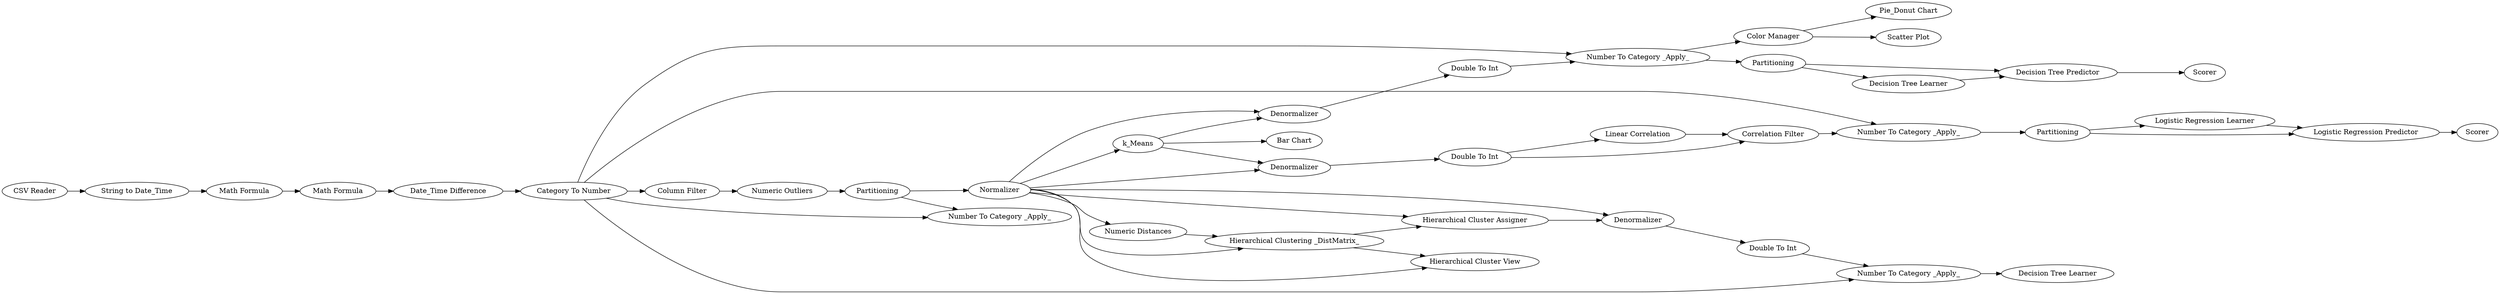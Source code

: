 digraph {
	"290038413318988604_36" [label=Scorer]
	"290038413318988604_7" [label="Column Filter"]
	"290038413318988604_25" [label="Double To Int"]
	"290038413318988604_40" [label=Partitioning]
	"290038413318988604_34" [label="Logistic Regression Predictor"]
	"290038413318988604_17" [label=k_Means]
	"290038413318988604_9" [label="Numeric Outliers"]
	"290038413318988604_6" [label="Date_Time Difference"]
	"290038413318988604_27" [label="Number To Category _Apply_"]
	"290038413318988604_11" [label=Normalizer]
	"290038413318988604_29" [label=Denormalizer]
	"290038413318988604_10" [label=Partitioning]
	"290038413318988604_21" [label=Denormalizer]
	"290038413318988604_42" [label=Scorer]
	"290038413318988604_26" [label="Logistic Regression Learner"]
	"290038413318988604_30" [label="Linear Correlation"]
	"290038413318988604_8" [label="Category To Number"]
	"290038413318988604_3" [label="Math Formula"]
	"290038413318988604_14" [label="Hierarchical Clustering _DistMatrix_"]
	"290038413318988604_37" [label="Bar Chart"]
	"290038413318988604_24" [label="Double To Int"]
	"290038413318988604_23" [label="Number To Category _Apply_"]
	"290038413318988604_4" [label="Math Formula"]
	"290038413318988604_1" [label="CSV Reader"]
	"290038413318988604_38" [label="Color Manager"]
	"290038413318988604_22" [label="Number To Category _Apply_"]
	"290038413318988604_32" [label="Decision Tree Predictor"]
	"290038413318988604_19" [label="Decision Tree Learner"]
	"290038413318988604_39" [label="Scatter Plot"]
	"290038413318988604_28" [label="Double To Int"]
	"290038413318988604_20" [label=Denormalizer]
	"290038413318988604_18" [label="Decision Tree Learner"]
	"290038413318988604_33" [label="Number To Category _Apply_"]
	"290038413318988604_16" [label="Hierarchical Cluster Assigner"]
	"290038413318988604_15" [label="Hierarchical Cluster View"]
	"290038413318988604_41" [label=Partitioning]
	"290038413318988604_31" [label="Correlation Filter"]
	"290038413318988604_43" [label="Pie_Donut Chart"]
	"290038413318988604_2" [label="String to Date_Time"]
	"290038413318988604_13" [label="Numeric Distances"]
	"290038413318988604_2" -> "290038413318988604_3"
	"290038413318988604_40" -> "290038413318988604_19"
	"290038413318988604_28" -> "290038413318988604_31"
	"290038413318988604_14" -> "290038413318988604_16"
	"290038413318988604_26" -> "290038413318988604_34"
	"290038413318988604_4" -> "290038413318988604_6"
	"290038413318988604_41" -> "290038413318988604_34"
	"290038413318988604_28" -> "290038413318988604_30"
	"290038413318988604_27" -> "290038413318988604_41"
	"290038413318988604_29" -> "290038413318988604_28"
	"290038413318988604_22" -> "290038413318988604_18"
	"290038413318988604_25" -> "290038413318988604_22"
	"290038413318988604_21" -> "290038413318988604_24"
	"290038413318988604_11" -> "290038413318988604_16"
	"290038413318988604_8" -> "290038413318988604_33"
	"290038413318988604_32" -> "290038413318988604_36"
	"290038413318988604_17" -> "290038413318988604_29"
	"290038413318988604_20" -> "290038413318988604_25"
	"290038413318988604_10" -> "290038413318988604_11"
	"290038413318988604_8" -> "290038413318988604_23"
	"290038413318988604_7" -> "290038413318988604_9"
	"290038413318988604_8" -> "290038413318988604_27"
	"290038413318988604_11" -> "290038413318988604_29"
	"290038413318988604_6" -> "290038413318988604_8"
	"290038413318988604_17" -> "290038413318988604_21"
	"290038413318988604_40" -> "290038413318988604_32"
	"290038413318988604_41" -> "290038413318988604_26"
	"290038413318988604_16" -> "290038413318988604_20"
	"290038413318988604_38" -> "290038413318988604_39"
	"290038413318988604_10" -> "290038413318988604_33"
	"290038413318988604_8" -> "290038413318988604_7"
	"290038413318988604_23" -> "290038413318988604_40"
	"290038413318988604_11" -> "290038413318988604_21"
	"290038413318988604_1" -> "290038413318988604_2"
	"290038413318988604_38" -> "290038413318988604_43"
	"290038413318988604_30" -> "290038413318988604_31"
	"290038413318988604_11" -> "290038413318988604_14"
	"290038413318988604_19" -> "290038413318988604_32"
	"290038413318988604_17" -> "290038413318988604_37"
	"290038413318988604_24" -> "290038413318988604_23"
	"290038413318988604_3" -> "290038413318988604_4"
	"290038413318988604_34" -> "290038413318988604_42"
	"290038413318988604_14" -> "290038413318988604_15"
	"290038413318988604_11" -> "290038413318988604_20"
	"290038413318988604_9" -> "290038413318988604_10"
	"290038413318988604_8" -> "290038413318988604_22"
	"290038413318988604_11" -> "290038413318988604_17"
	"290038413318988604_11" -> "290038413318988604_13"
	"290038413318988604_11" -> "290038413318988604_15"
	"290038413318988604_13" -> "290038413318988604_14"
	"290038413318988604_23" -> "290038413318988604_38"
	"290038413318988604_31" -> "290038413318988604_27"
	rankdir=LR
}
